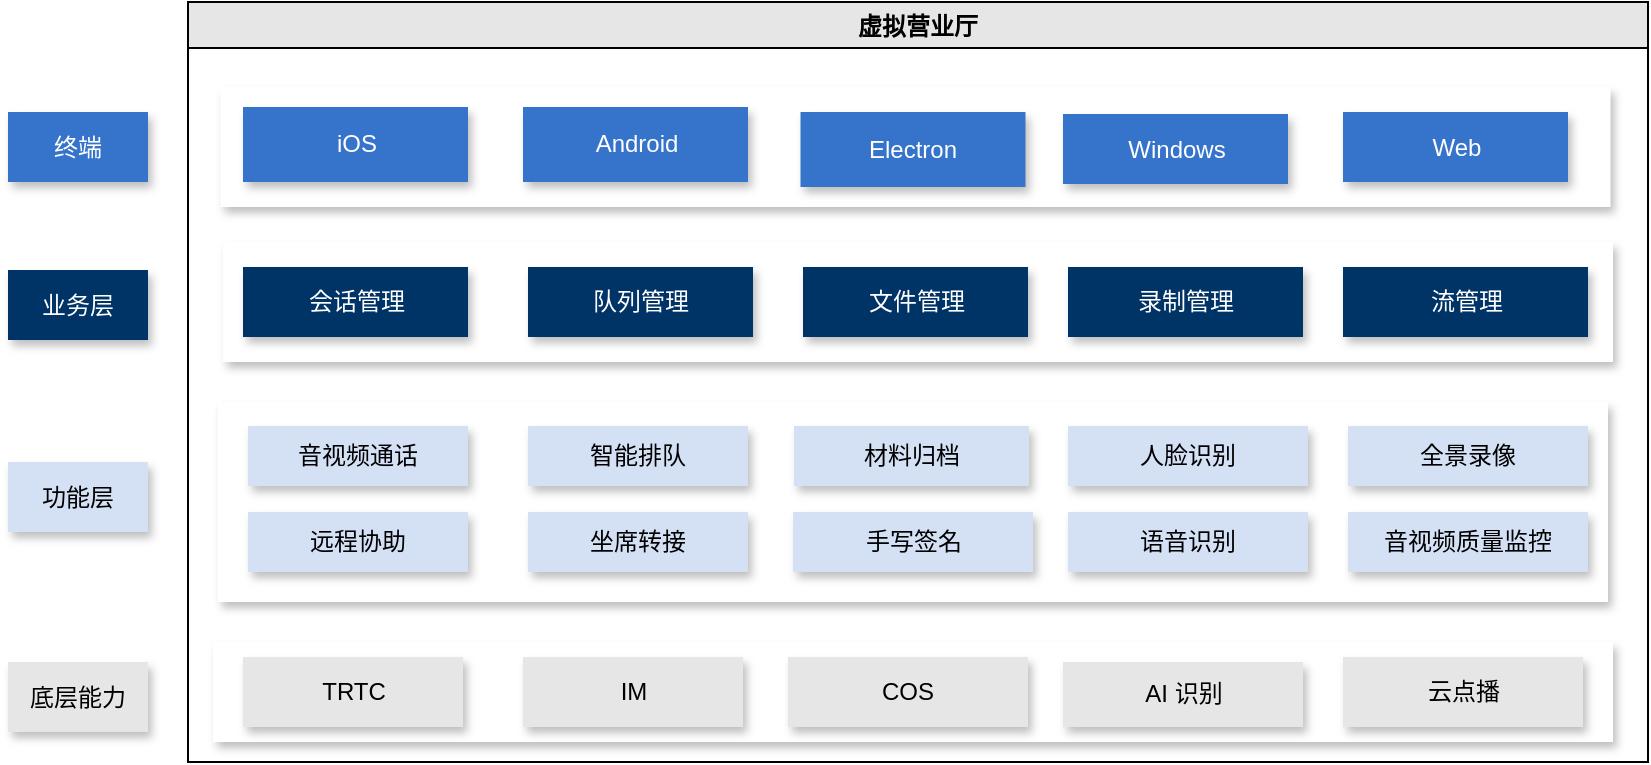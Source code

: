 <mxfile version="20.5.1" type="github">
  <diagram id="RkjuLvGhDAOfvGwaUTvh" name="第 1 页">
    <mxGraphModel dx="2000" dy="727" grid="1" gridSize="10" guides="1" tooltips="1" connect="1" arrows="1" fold="1" page="1" pageScale="1" pageWidth="827" pageHeight="1169" math="0" shadow="0">
      <root>
        <mxCell id="0" />
        <mxCell id="1" parent="0" />
        <mxCell id="Cf_jAbVHNoiW-AcRD4w_-1" value="虚拟营业厅" style="swimlane;fillColor=#E6E6E6;" vertex="1" parent="1">
          <mxGeometry x="60" y="60" width="730" height="380" as="geometry" />
        </mxCell>
        <mxCell id="Cf_jAbVHNoiW-AcRD4w_-2" value="" style="rounded=0;whiteSpace=wrap;html=1;strokeColor=none;shadow=1;" vertex="1" parent="Cf_jAbVHNoiW-AcRD4w_-1">
          <mxGeometry x="12.5" y="320" width="700" height="50" as="geometry" />
        </mxCell>
        <mxCell id="Cf_jAbVHNoiW-AcRD4w_-3" value="" style="rounded=0;whiteSpace=wrap;html=1;strokeColor=none;shadow=1;" vertex="1" parent="Cf_jAbVHNoiW-AcRD4w_-1">
          <mxGeometry x="15" y="200" width="695" height="100" as="geometry" />
        </mxCell>
        <mxCell id="Cf_jAbVHNoiW-AcRD4w_-4" value="TRTC" style="rounded=0;whiteSpace=wrap;html=1;fillColor=#E6E6E6;shadow=1;strokeColor=none;" vertex="1" parent="Cf_jAbVHNoiW-AcRD4w_-1">
          <mxGeometry x="27.5" y="327.5" width="110" height="35" as="geometry" />
        </mxCell>
        <mxCell id="Cf_jAbVHNoiW-AcRD4w_-10" value="IM" style="rounded=0;whiteSpace=wrap;html=1;fillColor=#E6E6E6;shadow=1;strokeColor=none;" vertex="1" parent="Cf_jAbVHNoiW-AcRD4w_-1">
          <mxGeometry x="167.5" y="327.5" width="110" height="35" as="geometry" />
        </mxCell>
        <mxCell id="Cf_jAbVHNoiW-AcRD4w_-9" value="COS" style="rounded=0;whiteSpace=wrap;html=1;fillColor=#E6E6E6;shadow=1;strokeColor=none;" vertex="1" parent="Cf_jAbVHNoiW-AcRD4w_-1">
          <mxGeometry x="300" y="327.5" width="120" height="35" as="geometry" />
        </mxCell>
        <mxCell id="Cf_jAbVHNoiW-AcRD4w_-11" value="AI 识别" style="rounded=0;whiteSpace=wrap;html=1;fillColor=#E6E6E6;shadow=1;strokeColor=none;" vertex="1" parent="Cf_jAbVHNoiW-AcRD4w_-1">
          <mxGeometry x="437.5" y="330" width="120" height="32.5" as="geometry" />
        </mxCell>
        <mxCell id="Cf_jAbVHNoiW-AcRD4w_-12" value="云点播" style="rounded=0;whiteSpace=wrap;html=1;fillColor=#E6E6E6;shadow=1;strokeColor=none;" vertex="1" parent="Cf_jAbVHNoiW-AcRD4w_-1">
          <mxGeometry x="577.5" y="327.5" width="120" height="35" as="geometry" />
        </mxCell>
        <mxCell id="Cf_jAbVHNoiW-AcRD4w_-14" value="音视频通话" style="rounded=0;whiteSpace=wrap;html=1;fillColor=#D4E1F5;strokeColor=none;shadow=1;" vertex="1" parent="Cf_jAbVHNoiW-AcRD4w_-1">
          <mxGeometry x="30" y="212" width="110" height="30" as="geometry" />
        </mxCell>
        <mxCell id="Cf_jAbVHNoiW-AcRD4w_-15" value="远程协助" style="rounded=0;whiteSpace=wrap;html=1;fillColor=#D4E1F5;strokeColor=none;shadow=1;" vertex="1" parent="Cf_jAbVHNoiW-AcRD4w_-1">
          <mxGeometry x="30" y="255" width="110" height="30" as="geometry" />
        </mxCell>
        <mxCell id="Cf_jAbVHNoiW-AcRD4w_-16" value="人脸识别" style="rounded=0;whiteSpace=wrap;html=1;fillColor=#D4E1F5;strokeColor=none;shadow=1;" vertex="1" parent="Cf_jAbVHNoiW-AcRD4w_-1">
          <mxGeometry x="440" y="212" width="120" height="30" as="geometry" />
        </mxCell>
        <mxCell id="Cf_jAbVHNoiW-AcRD4w_-17" value="语音识别" style="rounded=0;whiteSpace=wrap;html=1;fillColor=#D4E1F5;strokeColor=none;shadow=1;" vertex="1" parent="Cf_jAbVHNoiW-AcRD4w_-1">
          <mxGeometry x="440" y="255" width="120" height="30" as="geometry" />
        </mxCell>
        <mxCell id="Cf_jAbVHNoiW-AcRD4w_-18" value="材料归档" style="rounded=0;whiteSpace=wrap;html=1;fillColor=#D4E1F5;strokeColor=none;shadow=1;" vertex="1" parent="Cf_jAbVHNoiW-AcRD4w_-1">
          <mxGeometry x="303" y="212" width="117.5" height="30" as="geometry" />
        </mxCell>
        <mxCell id="Cf_jAbVHNoiW-AcRD4w_-19" value="全景录像" style="rounded=0;whiteSpace=wrap;html=1;fillColor=#D4E1F5;strokeColor=none;shadow=1;" vertex="1" parent="Cf_jAbVHNoiW-AcRD4w_-1">
          <mxGeometry x="580" y="212" width="120" height="30" as="geometry" />
        </mxCell>
        <mxCell id="Cf_jAbVHNoiW-AcRD4w_-21" value="智能排队" style="rounded=0;whiteSpace=wrap;html=1;fillColor=#D4E1F5;strokeColor=none;shadow=1;" vertex="1" parent="Cf_jAbVHNoiW-AcRD4w_-1">
          <mxGeometry x="170" y="212" width="110" height="30" as="geometry" />
        </mxCell>
        <mxCell id="Cf_jAbVHNoiW-AcRD4w_-22" value="手写签名" style="rounded=0;whiteSpace=wrap;html=1;fillColor=#D4E1F5;strokeColor=none;shadow=1;" vertex="1" parent="Cf_jAbVHNoiW-AcRD4w_-1">
          <mxGeometry x="302.5" y="255" width="120" height="30" as="geometry" />
        </mxCell>
        <mxCell id="Cf_jAbVHNoiW-AcRD4w_-24" value="音视频质量监控" style="rounded=0;whiteSpace=wrap;html=1;fillColor=#D4E1F5;strokeColor=none;shadow=1;" vertex="1" parent="Cf_jAbVHNoiW-AcRD4w_-1">
          <mxGeometry x="580" y="255" width="120" height="30" as="geometry" />
        </mxCell>
        <mxCell id="Cf_jAbVHNoiW-AcRD4w_-42" value="坐席转接" style="rounded=0;whiteSpace=wrap;html=1;fillColor=#D4E1F5;strokeColor=none;shadow=1;" vertex="1" parent="Cf_jAbVHNoiW-AcRD4w_-1">
          <mxGeometry x="170" y="255" width="110" height="30" as="geometry" />
        </mxCell>
        <mxCell id="Cf_jAbVHNoiW-AcRD4w_-43" value="" style="rounded=0;whiteSpace=wrap;html=1;fillColor=default;shadow=1;strokeColor=none;" vertex="1" parent="Cf_jAbVHNoiW-AcRD4w_-1">
          <mxGeometry x="17.5" y="120" width="695" height="60" as="geometry" />
        </mxCell>
        <mxCell id="Cf_jAbVHNoiW-AcRD4w_-44" value="会话管理" style="rounded=0;whiteSpace=wrap;html=1;fillColor=#003366;fontColor=#FFFFFF;shadow=1;strokeColor=none;" vertex="1" parent="Cf_jAbVHNoiW-AcRD4w_-1">
          <mxGeometry x="27.5" y="132.5" width="112.5" height="35" as="geometry" />
        </mxCell>
        <mxCell id="Cf_jAbVHNoiW-AcRD4w_-45" value="队列管理" style="rounded=0;whiteSpace=wrap;html=1;fillColor=#003366;fontColor=#FFFFFF;shadow=1;strokeColor=none;" vertex="1" parent="Cf_jAbVHNoiW-AcRD4w_-1">
          <mxGeometry x="170" y="132.5" width="112.5" height="35" as="geometry" />
        </mxCell>
        <mxCell id="Cf_jAbVHNoiW-AcRD4w_-46" value="文件管理" style="rounded=0;whiteSpace=wrap;html=1;fillColor=#003366;fontColor=#FFFFFF;shadow=1;strokeColor=none;" vertex="1" parent="Cf_jAbVHNoiW-AcRD4w_-1">
          <mxGeometry x="307.5" y="132.5" width="112.5" height="35" as="geometry" />
        </mxCell>
        <mxCell id="Cf_jAbVHNoiW-AcRD4w_-47" value="录制管理" style="rounded=0;whiteSpace=wrap;html=1;fillColor=#003366;fontColor=#FFFFFF;shadow=1;strokeColor=none;" vertex="1" parent="Cf_jAbVHNoiW-AcRD4w_-1">
          <mxGeometry x="440" y="132.5" width="117.5" height="35" as="geometry" />
        </mxCell>
        <mxCell id="Cf_jAbVHNoiW-AcRD4w_-50" value="流管理" style="rounded=0;whiteSpace=wrap;html=1;fillColor=#003366;fontColor=#FFFFFF;shadow=1;strokeColor=none;" vertex="1" parent="Cf_jAbVHNoiW-AcRD4w_-1">
          <mxGeometry x="577.5" y="132.5" width="122.5" height="35" as="geometry" />
        </mxCell>
        <mxCell id="Cf_jAbVHNoiW-AcRD4w_-59" value="" style="rounded=0;whiteSpace=wrap;html=1;strokeWidth=1;glass=0;shadow=1;strokeColor=none;" vertex="1" parent="Cf_jAbVHNoiW-AcRD4w_-1">
          <mxGeometry x="16.25" y="42.5" width="695" height="60" as="geometry" />
        </mxCell>
        <mxCell id="Cf_jAbVHNoiW-AcRD4w_-52" value="iOS" style="rounded=0;whiteSpace=wrap;html=1;fillColor=#3674CB;strokeColor=none;fontColor=#FFFFFF;shadow=1;" vertex="1" parent="Cf_jAbVHNoiW-AcRD4w_-1">
          <mxGeometry x="27.5" y="52.5" width="112.5" height="37.5" as="geometry" />
        </mxCell>
        <mxCell id="Cf_jAbVHNoiW-AcRD4w_-53" value="Android" style="rounded=0;whiteSpace=wrap;html=1;fillColor=#3674CB;strokeColor=none;fontColor=#FFFFFF;shadow=1;" vertex="1" parent="Cf_jAbVHNoiW-AcRD4w_-1">
          <mxGeometry x="167.5" y="52.5" width="112.5" height="37.5" as="geometry" />
        </mxCell>
        <mxCell id="Cf_jAbVHNoiW-AcRD4w_-55" value="Windows" style="rounded=0;whiteSpace=wrap;html=1;fillColor=#3674CB;strokeColor=none;fontColor=#FFFFFF;shadow=1;" vertex="1" parent="Cf_jAbVHNoiW-AcRD4w_-1">
          <mxGeometry x="437.5" y="56" width="112.5" height="35" as="geometry" />
        </mxCell>
        <mxCell id="Cf_jAbVHNoiW-AcRD4w_-58" value="Web" style="rounded=0;whiteSpace=wrap;html=1;fillColor=#3674CB;strokeColor=none;fontColor=#FFFFFF;shadow=1;" vertex="1" parent="Cf_jAbVHNoiW-AcRD4w_-1">
          <mxGeometry x="577.5" y="55" width="112.5" height="35" as="geometry" />
        </mxCell>
        <mxCell id="Cf_jAbVHNoiW-AcRD4w_-60" value="Electron" style="rounded=0;whiteSpace=wrap;html=1;fillColor=#3674CB;strokeColor=none;fontColor=#FFFFFF;shadow=1;" vertex="1" parent="Cf_jAbVHNoiW-AcRD4w_-1">
          <mxGeometry x="306.25" y="55" width="112.5" height="37.5" as="geometry" />
        </mxCell>
        <mxCell id="Cf_jAbVHNoiW-AcRD4w_-61" value="终端" style="rounded=0;whiteSpace=wrap;html=1;fillColor=#3674CB;strokeColor=none;fontColor=#FFFFFF;shadow=1;" vertex="1" parent="1">
          <mxGeometry x="-30" y="115" width="70" height="35" as="geometry" />
        </mxCell>
        <mxCell id="Cf_jAbVHNoiW-AcRD4w_-62" value="业务层" style="rounded=0;whiteSpace=wrap;html=1;fillColor=#003366;fontColor=#FFFFFF;shadow=1;strokeColor=none;" vertex="1" parent="1">
          <mxGeometry x="-30" y="194" width="70" height="35" as="geometry" />
        </mxCell>
        <mxCell id="Cf_jAbVHNoiW-AcRD4w_-63" value="功能层" style="rounded=0;whiteSpace=wrap;html=1;fillColor=#D4E1F5;strokeColor=none;shadow=1;" vertex="1" parent="1">
          <mxGeometry x="-30" y="290" width="70" height="35" as="geometry" />
        </mxCell>
        <mxCell id="Cf_jAbVHNoiW-AcRD4w_-64" value="底层能力" style="rounded=0;whiteSpace=wrap;html=1;fillColor=#E6E6E6;shadow=1;strokeColor=none;" vertex="1" parent="1">
          <mxGeometry x="-30" y="390" width="70" height="35" as="geometry" />
        </mxCell>
      </root>
    </mxGraphModel>
  </diagram>
</mxfile>
